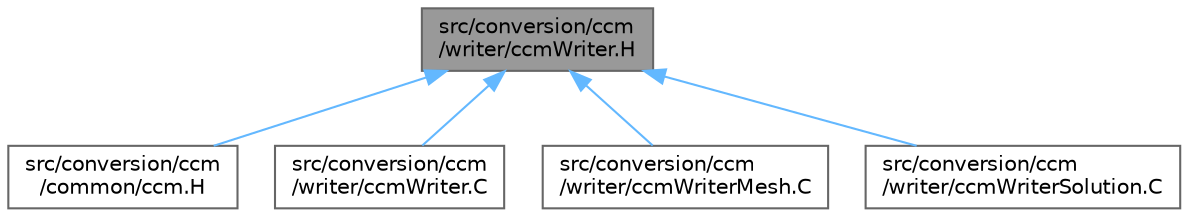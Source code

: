 digraph "src/conversion/ccm/writer/ccmWriter.H"
{
 // LATEX_PDF_SIZE
  bgcolor="transparent";
  edge [fontname=Helvetica,fontsize=10,labelfontname=Helvetica,labelfontsize=10];
  node [fontname=Helvetica,fontsize=10,shape=box,height=0.2,width=0.4];
  Node1 [id="Node000001",label="src/conversion/ccm\l/writer/ccmWriter.H",height=0.2,width=0.4,color="gray40", fillcolor="grey60", style="filled", fontcolor="black",tooltip=" "];
  Node1 -> Node2 [id="edge1_Node000001_Node000002",dir="back",color="steelblue1",style="solid",tooltip=" "];
  Node2 [id="Node000002",label="src/conversion/ccm\l/common/ccm.H",height=0.2,width=0.4,color="grey40", fillcolor="white", style="filled",URL="$ccm_8H.html",tooltip="Reader/writer for handling ccm files."];
  Node1 -> Node3 [id="edge2_Node000001_Node000003",dir="back",color="steelblue1",style="solid",tooltip=" "];
  Node3 [id="Node000003",label="src/conversion/ccm\l/writer/ccmWriter.C",height=0.2,width=0.4,color="grey40", fillcolor="white", style="filled",URL="$ccmWriter_8C.html",tooltip=" "];
  Node1 -> Node4 [id="edge3_Node000001_Node000004",dir="back",color="steelblue1",style="solid",tooltip=" "];
  Node4 [id="Node000004",label="src/conversion/ccm\l/writer/ccmWriterMesh.C",height=0.2,width=0.4,color="grey40", fillcolor="white", style="filled",URL="$ccmWriterMesh_8C.html",tooltip=" "];
  Node1 -> Node5 [id="edge4_Node000001_Node000005",dir="back",color="steelblue1",style="solid",tooltip=" "];
  Node5 [id="Node000005",label="src/conversion/ccm\l/writer/ccmWriterSolution.C",height=0.2,width=0.4,color="grey40", fillcolor="white", style="filled",URL="$ccmWriterSolution_8C.html",tooltip=" "];
}
